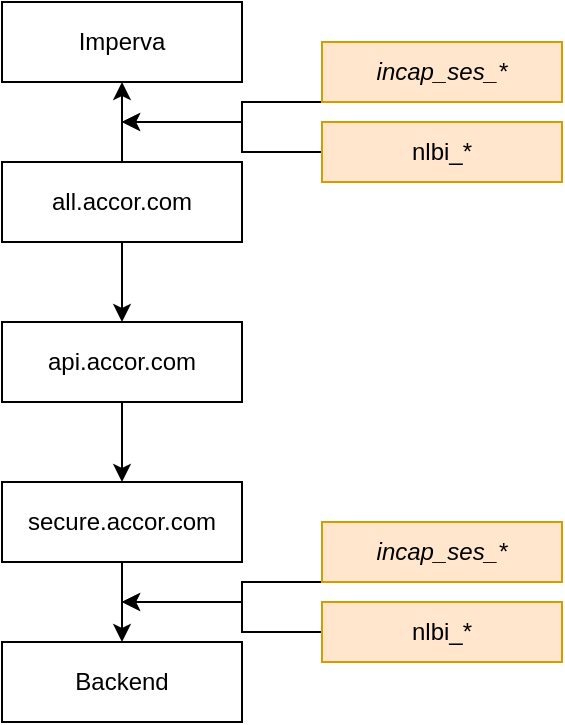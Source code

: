 <mxfile version="24.0.2" type="github">
  <diagram name="Page-1" id="X4rU6rKTcQQZsHQAEJVg">
    <mxGraphModel dx="682" dy="465" grid="1" gridSize="10" guides="1" tooltips="1" connect="1" arrows="1" fold="1" page="1" pageScale="1" pageWidth="827" pageHeight="1169" math="0" shadow="0">
      <root>
        <mxCell id="0" />
        <mxCell id="1" parent="0" />
        <mxCell id="MMQifmJQMR-Wmu0Vy7cV-1" value="Imperva" style="rounded=0;whiteSpace=wrap;html=1;" vertex="1" parent="1">
          <mxGeometry x="200" y="80" width="120" height="40" as="geometry" />
        </mxCell>
        <mxCell id="MMQifmJQMR-Wmu0Vy7cV-5" style="edgeStyle=orthogonalEdgeStyle;rounded=0;orthogonalLoop=1;jettySize=auto;html=1;entryX=0.5;entryY=0;entryDx=0;entryDy=0;" edge="1" parent="1" source="MMQifmJQMR-Wmu0Vy7cV-2" target="MMQifmJQMR-Wmu0Vy7cV-3">
          <mxGeometry relative="1" as="geometry" />
        </mxCell>
        <mxCell id="MMQifmJQMR-Wmu0Vy7cV-13" style="edgeStyle=orthogonalEdgeStyle;rounded=0;orthogonalLoop=1;jettySize=auto;html=1;entryX=0.5;entryY=1;entryDx=0;entryDy=0;" edge="1" parent="1" source="MMQifmJQMR-Wmu0Vy7cV-2" target="MMQifmJQMR-Wmu0Vy7cV-1">
          <mxGeometry relative="1" as="geometry" />
        </mxCell>
        <mxCell id="MMQifmJQMR-Wmu0Vy7cV-2" value="all.accor.com" style="rounded=0;whiteSpace=wrap;html=1;" vertex="1" parent="1">
          <mxGeometry x="200" y="160" width="120" height="40" as="geometry" />
        </mxCell>
        <mxCell id="MMQifmJQMR-Wmu0Vy7cV-19" style="edgeStyle=orthogonalEdgeStyle;rounded=0;orthogonalLoop=1;jettySize=auto;html=1;entryX=0.5;entryY=0;entryDx=0;entryDy=0;" edge="1" parent="1" source="MMQifmJQMR-Wmu0Vy7cV-3" target="MMQifmJQMR-Wmu0Vy7cV-15">
          <mxGeometry relative="1" as="geometry" />
        </mxCell>
        <mxCell id="MMQifmJQMR-Wmu0Vy7cV-3" value="api.accor.com" style="rounded=0;whiteSpace=wrap;html=1;" vertex="1" parent="1">
          <mxGeometry x="200" y="240" width="120" height="40" as="geometry" />
        </mxCell>
        <mxCell id="MMQifmJQMR-Wmu0Vy7cV-10" style="edgeStyle=orthogonalEdgeStyle;rounded=0;orthogonalLoop=1;jettySize=auto;html=1;" edge="1" parent="1" source="MMQifmJQMR-Wmu0Vy7cV-7">
          <mxGeometry relative="1" as="geometry">
            <mxPoint x="260" y="140" as="targetPoint" />
            <Array as="points">
              <mxPoint x="320" y="130" />
              <mxPoint x="320" y="140" />
            </Array>
          </mxGeometry>
        </mxCell>
        <mxCell id="MMQifmJQMR-Wmu0Vy7cV-7" value="&lt;i&gt;incap_ses_*&lt;br&gt;&lt;/i&gt;" style="rounded=0;whiteSpace=wrap;html=1;fillColor=#ffe6cc;strokeColor=#d79b00;" vertex="1" parent="1">
          <mxGeometry x="360" y="100" width="120" height="30" as="geometry" />
        </mxCell>
        <mxCell id="MMQifmJQMR-Wmu0Vy7cV-14" style="edgeStyle=orthogonalEdgeStyle;rounded=0;orthogonalLoop=1;jettySize=auto;html=1;" edge="1" parent="1" source="MMQifmJQMR-Wmu0Vy7cV-9">
          <mxGeometry relative="1" as="geometry">
            <mxPoint x="260" y="140" as="targetPoint" />
            <Array as="points">
              <mxPoint x="320" y="155" />
              <mxPoint x="320" y="140" />
            </Array>
          </mxGeometry>
        </mxCell>
        <mxCell id="MMQifmJQMR-Wmu0Vy7cV-9" value="nlbi_*" style="rounded=0;whiteSpace=wrap;html=1;fillColor=#ffe6cc;strokeColor=#d79b00;" vertex="1" parent="1">
          <mxGeometry x="360" y="140" width="120" height="30" as="geometry" />
        </mxCell>
        <mxCell id="MMQifmJQMR-Wmu0Vy7cV-20" style="edgeStyle=orthogonalEdgeStyle;rounded=0;orthogonalLoop=1;jettySize=auto;html=1;entryX=0.5;entryY=0;entryDx=0;entryDy=0;" edge="1" parent="1" source="MMQifmJQMR-Wmu0Vy7cV-15" target="MMQifmJQMR-Wmu0Vy7cV-16">
          <mxGeometry relative="1" as="geometry" />
        </mxCell>
        <mxCell id="MMQifmJQMR-Wmu0Vy7cV-15" value="secure.accor.com" style="rounded=0;whiteSpace=wrap;html=1;" vertex="1" parent="1">
          <mxGeometry x="200" y="320" width="120" height="40" as="geometry" />
        </mxCell>
        <mxCell id="MMQifmJQMR-Wmu0Vy7cV-16" value="Backend" style="rounded=0;whiteSpace=wrap;html=1;" vertex="1" parent="1">
          <mxGeometry x="200" y="400" width="120" height="40" as="geometry" />
        </mxCell>
        <mxCell id="MMQifmJQMR-Wmu0Vy7cV-21" style="edgeStyle=orthogonalEdgeStyle;rounded=0;orthogonalLoop=1;jettySize=auto;html=1;" edge="1" parent="1" source="MMQifmJQMR-Wmu0Vy7cV-17">
          <mxGeometry relative="1" as="geometry">
            <mxPoint x="260" y="380" as="targetPoint" />
            <Array as="points">
              <mxPoint x="320" y="370" />
              <mxPoint x="320" y="380" />
            </Array>
          </mxGeometry>
        </mxCell>
        <mxCell id="MMQifmJQMR-Wmu0Vy7cV-17" value="&lt;i&gt;incap_ses_*&lt;br&gt;&lt;/i&gt;" style="rounded=0;whiteSpace=wrap;html=1;fillColor=#ffe6cc;strokeColor=#d79b00;" vertex="1" parent="1">
          <mxGeometry x="360" y="340" width="120" height="30" as="geometry" />
        </mxCell>
        <mxCell id="MMQifmJQMR-Wmu0Vy7cV-22" style="edgeStyle=orthogonalEdgeStyle;rounded=0;orthogonalLoop=1;jettySize=auto;html=1;" edge="1" parent="1" source="MMQifmJQMR-Wmu0Vy7cV-18">
          <mxGeometry relative="1" as="geometry">
            <mxPoint x="260" y="380" as="targetPoint" />
            <Array as="points">
              <mxPoint x="320" y="395" />
              <mxPoint x="320" y="380" />
            </Array>
          </mxGeometry>
        </mxCell>
        <mxCell id="MMQifmJQMR-Wmu0Vy7cV-18" value="nlbi_*" style="rounded=0;whiteSpace=wrap;html=1;fillColor=#ffe6cc;strokeColor=#d79b00;" vertex="1" parent="1">
          <mxGeometry x="360" y="380" width="120" height="30" as="geometry" />
        </mxCell>
      </root>
    </mxGraphModel>
  </diagram>
</mxfile>
